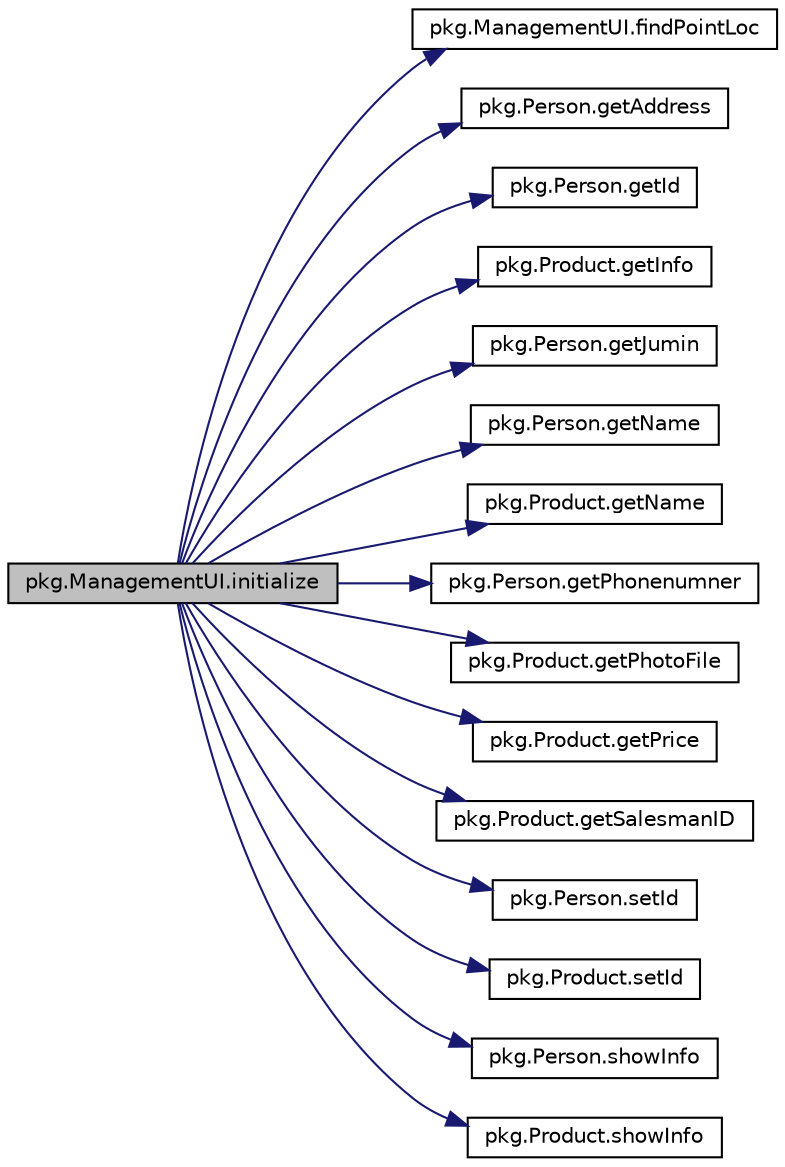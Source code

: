 digraph "pkg.ManagementUI.initialize"
{
  edge [fontname="Helvetica",fontsize="10",labelfontname="Helvetica",labelfontsize="10"];
  node [fontname="Helvetica",fontsize="10",shape=record];
  rankdir="LR";
  Node1 [label="pkg.ManagementUI.initialize",height=0.2,width=0.4,color="black", fillcolor="grey75", style="filled", fontcolor="black"];
  Node1 -> Node2 [color="midnightblue",fontsize="10",style="solid",fontname="Helvetica"];
  Node2 [label="pkg.ManagementUI.findPointLoc",height=0.2,width=0.4,color="black", fillcolor="white", style="filled",URL="$classpkg_1_1_management_u_i.html#a23fb9a0d7bae4106d1f604b6035de259"];
  Node1 -> Node3 [color="midnightblue",fontsize="10",style="solid",fontname="Helvetica"];
  Node3 [label="pkg.Person.getAddress",height=0.2,width=0.4,color="black", fillcolor="white", style="filled",URL="$classpkg_1_1_person.html#a590b6e7e8f71c26f427bdbbd4594ffd1"];
  Node1 -> Node4 [color="midnightblue",fontsize="10",style="solid",fontname="Helvetica"];
  Node4 [label="pkg.Person.getId",height=0.2,width=0.4,color="black", fillcolor="white", style="filled",URL="$classpkg_1_1_person.html#a2da9408fa69eac5cd12efdbdf93b82ed"];
  Node1 -> Node5 [color="midnightblue",fontsize="10",style="solid",fontname="Helvetica"];
  Node5 [label="pkg.Product.getInfo",height=0.2,width=0.4,color="black", fillcolor="white", style="filled",URL="$classpkg_1_1_product.html#a9609730b224bee5730f554067811446f"];
  Node1 -> Node6 [color="midnightblue",fontsize="10",style="solid",fontname="Helvetica"];
  Node6 [label="pkg.Person.getJumin",height=0.2,width=0.4,color="black", fillcolor="white", style="filled",URL="$classpkg_1_1_person.html#aae5ac75c9dd518c4f88b2bcdb51c11d1"];
  Node1 -> Node7 [color="midnightblue",fontsize="10",style="solid",fontname="Helvetica"];
  Node7 [label="pkg.Person.getName",height=0.2,width=0.4,color="black", fillcolor="white", style="filled",URL="$classpkg_1_1_person.html#ab524891b4990ebc4792ee2b8ad7748df"];
  Node1 -> Node8 [color="midnightblue",fontsize="10",style="solid",fontname="Helvetica"];
  Node8 [label="pkg.Product.getName",height=0.2,width=0.4,color="black", fillcolor="white", style="filled",URL="$classpkg_1_1_product.html#a33ff6f7a51fc667ad2d2cc670424908c"];
  Node1 -> Node9 [color="midnightblue",fontsize="10",style="solid",fontname="Helvetica"];
  Node9 [label="pkg.Person.getPhonenumner",height=0.2,width=0.4,color="black", fillcolor="white", style="filled",URL="$classpkg_1_1_person.html#ad385ada4f1bfde67bbc9fbe8681277f0"];
  Node1 -> Node10 [color="midnightblue",fontsize="10",style="solid",fontname="Helvetica"];
  Node10 [label="pkg.Product.getPhotoFile",height=0.2,width=0.4,color="black", fillcolor="white", style="filled",URL="$classpkg_1_1_product.html#a764578798cef5634d2af3044ab922977"];
  Node1 -> Node11 [color="midnightblue",fontsize="10",style="solid",fontname="Helvetica"];
  Node11 [label="pkg.Product.getPrice",height=0.2,width=0.4,color="black", fillcolor="white", style="filled",URL="$classpkg_1_1_product.html#af93b4414ec143311db57e6e4586d129e"];
  Node1 -> Node12 [color="midnightblue",fontsize="10",style="solid",fontname="Helvetica"];
  Node12 [label="pkg.Product.getSalesmanID",height=0.2,width=0.4,color="black", fillcolor="white", style="filled",URL="$classpkg_1_1_product.html#a5f82183f3895907190290282addf4b93"];
  Node1 -> Node13 [color="midnightblue",fontsize="10",style="solid",fontname="Helvetica"];
  Node13 [label="pkg.Person.setId",height=0.2,width=0.4,color="black", fillcolor="white", style="filled",URL="$classpkg_1_1_person.html#ac3efab3a29aa4fabc4163f6d3c633906"];
  Node1 -> Node14 [color="midnightblue",fontsize="10",style="solid",fontname="Helvetica"];
  Node14 [label="pkg.Product.setId",height=0.2,width=0.4,color="black", fillcolor="white", style="filled",URL="$classpkg_1_1_product.html#a996243e4823ae5f76f58e30a03d34eb9"];
  Node1 -> Node15 [color="midnightblue",fontsize="10",style="solid",fontname="Helvetica"];
  Node15 [label="pkg.Person.showInfo",height=0.2,width=0.4,color="black", fillcolor="white", style="filled",URL="$classpkg_1_1_person.html#a567e21bfe61d1d4ad8e5c73256f00e86"];
  Node1 -> Node16 [color="midnightblue",fontsize="10",style="solid",fontname="Helvetica"];
  Node16 [label="pkg.Product.showInfo",height=0.2,width=0.4,color="black", fillcolor="white", style="filled",URL="$classpkg_1_1_product.html#a7b62e97da9dd4c77dbb0c8bfcac28ed8"];
}
